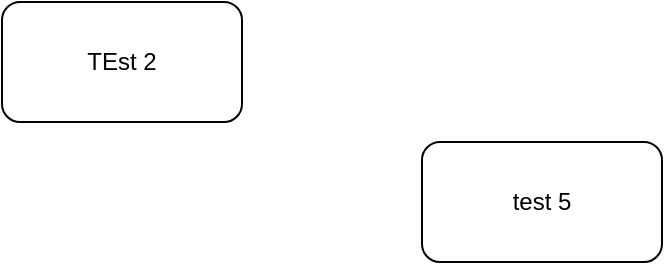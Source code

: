 <mxfile version="12.1.8" type="github" pages="1">
  <diagram id="nDqt4OHVF8OYWS3F5ZIa" name="Page-1">
    <mxGraphModel dx="846" dy="607" grid="1" gridSize="10" guides="1" tooltips="1" connect="1" arrows="1" fold="1" page="1" pageScale="1" pageWidth="850" pageHeight="1100" math="0" shadow="0">
      <root>
        <mxCell id="0"/>
        <mxCell id="1" parent="0"/>
        <mxCell id="npQW0QnKVg932VRmmYPV-1" value="TEst 2" style="rounded=1;whiteSpace=wrap;html=1;" parent="1" vertex="1">
          <mxGeometry x="120" y="120" width="120" height="60" as="geometry"/>
        </mxCell>
        <mxCell id="npQW0QnKVg932VRmmYPV-2" value="test 5" style="rounded=1;whiteSpace=wrap;html=1;" parent="1" vertex="1">
          <mxGeometry x="330" y="190" width="120" height="60" as="geometry"/>
        </mxCell>
      </root>
    </mxGraphModel>
  </diagram>
</mxfile>

